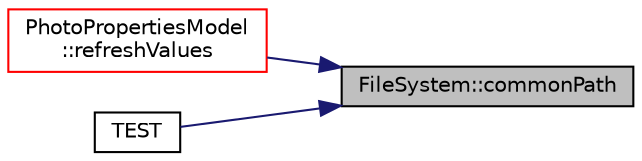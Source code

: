 digraph "FileSystem::commonPath"
{
 // LATEX_PDF_SIZE
  edge [fontname="Helvetica",fontsize="10",labelfontname="Helvetica",labelfontsize="10"];
  node [fontname="Helvetica",fontsize="10",shape=record];
  rankdir="RL";
  Node1 [label="FileSystem::commonPath",height=0.2,width=0.4,color="black", fillcolor="grey75", style="filled", fontcolor="black",tooltip=" "];
  Node1 -> Node2 [dir="back",color="midnightblue",fontsize="10",style="solid",fontname="Helvetica"];
  Node2 [label="PhotoPropertiesModel\l::refreshValues",height=0.2,width=0.4,color="red", fillcolor="white", style="filled",URL="$class_photo_properties_model.html#ab8244b190ee20db111903aadb6c62183",tooltip=" "];
  Node1 -> Node5 [dir="back",color="midnightblue",fontsize="10",style="solid",fontname="Helvetica"];
  Node5 [label="TEST",height=0.2,width=0.4,color="black", fillcolor="white", style="filled",URL="$common__path_8cpp.html#a86093e561b12cb2d2fbc6b67938e1eae",tooltip=" "];
}
